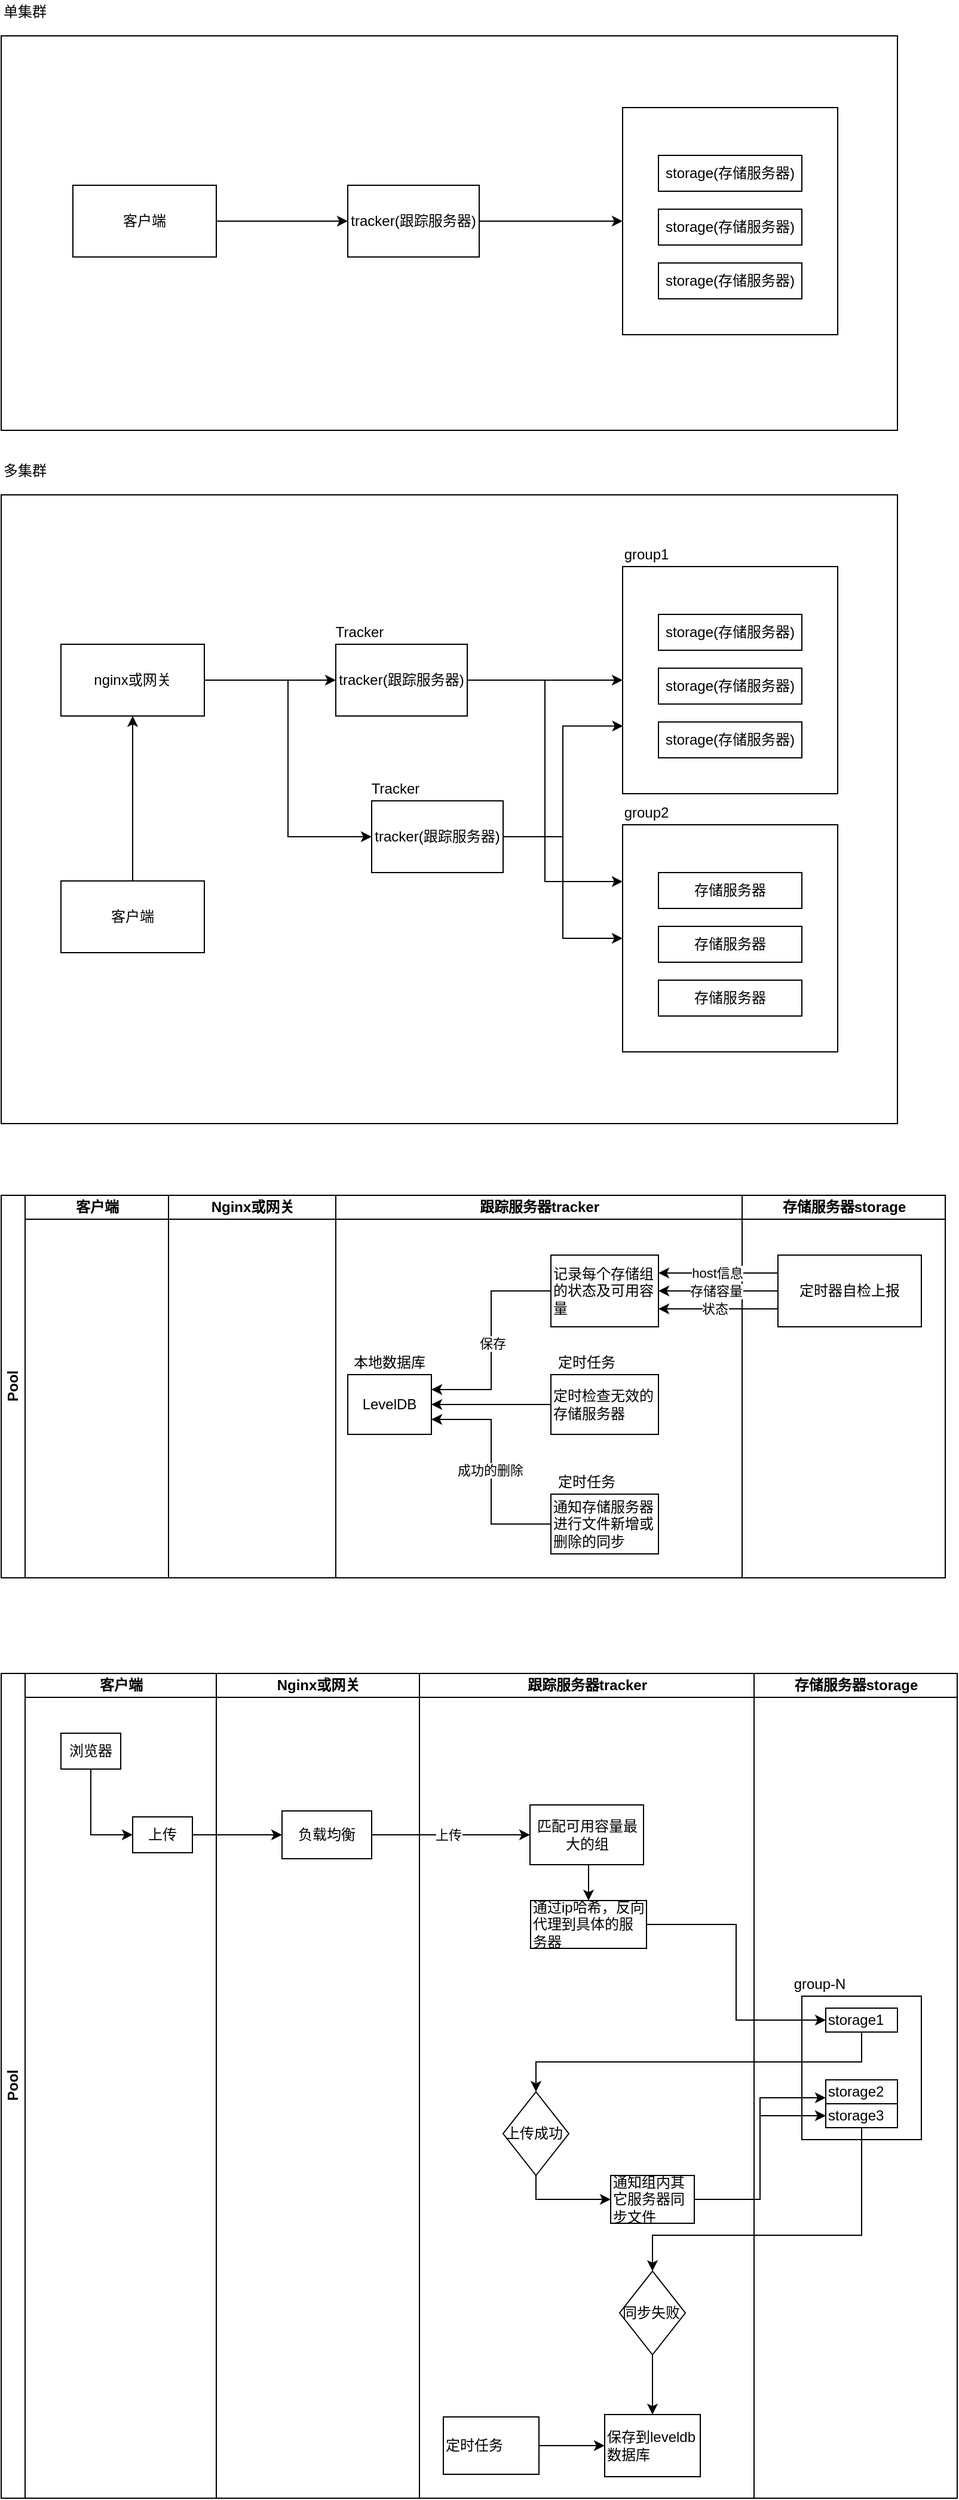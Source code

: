 <mxfile version="13.6.5">
    <diagram id="JqyGdGhe1eLm2ASxK4rB" name="Page-1">
        <mxGraphModel dx="1210" dy="1284" grid="1" gridSize="10" guides="1" tooltips="1" connect="1" arrows="1" fold="1" page="1" pageScale="1" pageWidth="1169" pageHeight="827" math="0" shadow="0">
            <root>
                <mxCell id="0"/>
                <mxCell id="1" parent="0"/>
                <mxCell id="12" value="" style="rounded=0;whiteSpace=wrap;html=1;" vertex="1" parent="1">
                    <mxGeometry x="120" y="60" width="750" height="330" as="geometry"/>
                </mxCell>
                <mxCell id="10" value="" style="rounded=0;whiteSpace=wrap;html=1;" vertex="1" parent="1">
                    <mxGeometry x="640" y="120" width="180" height="190" as="geometry"/>
                </mxCell>
                <mxCell id="11" style="edgeStyle=orthogonalEdgeStyle;rounded=0;orthogonalLoop=1;jettySize=auto;html=1;exitX=1;exitY=0.5;exitDx=0;exitDy=0;entryX=0;entryY=0.5;entryDx=0;entryDy=0;" edge="1" parent="1" source="2" target="10">
                    <mxGeometry relative="1" as="geometry"/>
                </mxCell>
                <mxCell id="2" value="tracker(跟踪服务器)" style="rounded=0;whiteSpace=wrap;html=1;" vertex="1" parent="1">
                    <mxGeometry x="410" y="185" width="110" height="60" as="geometry"/>
                </mxCell>
                <mxCell id="9" style="edgeStyle=orthogonalEdgeStyle;rounded=0;orthogonalLoop=1;jettySize=auto;html=1;exitX=1;exitY=0.5;exitDx=0;exitDy=0;entryX=0;entryY=0.5;entryDx=0;entryDy=0;" edge="1" parent="1" source="4" target="2">
                    <mxGeometry relative="1" as="geometry"/>
                </mxCell>
                <mxCell id="4" value="客户端" style="rounded=0;whiteSpace=wrap;html=1;" vertex="1" parent="1">
                    <mxGeometry x="180" y="185" width="120" height="60" as="geometry"/>
                </mxCell>
                <mxCell id="6" value="storage(存储服务器)" style="rounded=0;whiteSpace=wrap;html=1;" vertex="1" parent="1">
                    <mxGeometry x="670" y="160" width="120" height="30" as="geometry"/>
                </mxCell>
                <mxCell id="7" value="storage(存储服务器)" style="rounded=0;whiteSpace=wrap;html=1;" vertex="1" parent="1">
                    <mxGeometry x="670" y="205" width="120" height="30" as="geometry"/>
                </mxCell>
                <mxCell id="8" value="storage(存储服务器)" style="rounded=0;whiteSpace=wrap;html=1;" vertex="1" parent="1">
                    <mxGeometry x="670" y="250" width="120" height="30" as="geometry"/>
                </mxCell>
                <mxCell id="13" value="单集群" style="text;html=1;strokeColor=none;fillColor=none;align=center;verticalAlign=middle;whiteSpace=wrap;rounded=0;" vertex="1" parent="1">
                    <mxGeometry x="120" y="30" width="40" height="20" as="geometry"/>
                </mxCell>
                <mxCell id="14" value="" style="rounded=0;whiteSpace=wrap;html=1;" vertex="1" parent="1">
                    <mxGeometry x="120" y="444" width="750" height="526" as="geometry"/>
                </mxCell>
                <mxCell id="15" value="" style="rounded=0;whiteSpace=wrap;html=1;" vertex="1" parent="1">
                    <mxGeometry x="640" y="504" width="180" height="190" as="geometry"/>
                </mxCell>
                <mxCell id="16" style="edgeStyle=orthogonalEdgeStyle;rounded=0;orthogonalLoop=1;jettySize=auto;html=1;exitX=1;exitY=0.5;exitDx=0;exitDy=0;entryX=0;entryY=0.5;entryDx=0;entryDy=0;" edge="1" source="17" target="15" parent="1">
                    <mxGeometry relative="1" as="geometry"/>
                </mxCell>
                <mxCell id="35" style="edgeStyle=orthogonalEdgeStyle;rounded=0;orthogonalLoop=1;jettySize=auto;html=1;exitX=1;exitY=0.5;exitDx=0;exitDy=0;entryX=0;entryY=0.25;entryDx=0;entryDy=0;" edge="1" parent="1" source="17" target="24">
                    <mxGeometry relative="1" as="geometry"/>
                </mxCell>
                <mxCell id="17" value="tracker(跟踪服务器)" style="rounded=0;whiteSpace=wrap;html=1;" vertex="1" parent="1">
                    <mxGeometry x="400" y="569" width="110" height="60" as="geometry"/>
                </mxCell>
                <mxCell id="37" style="edgeStyle=orthogonalEdgeStyle;rounded=0;orthogonalLoop=1;jettySize=auto;html=1;exitX=1;exitY=0.5;exitDx=0;exitDy=0;entryX=0;entryY=0.5;entryDx=0;entryDy=0;" edge="1" parent="1" source="19" target="17">
                    <mxGeometry relative="1" as="geometry"/>
                </mxCell>
                <mxCell id="38" style="edgeStyle=orthogonalEdgeStyle;rounded=0;orthogonalLoop=1;jettySize=auto;html=1;exitX=1;exitY=0.5;exitDx=0;exitDy=0;entryX=0;entryY=0.5;entryDx=0;entryDy=0;" edge="1" parent="1" source="19" target="28">
                    <mxGeometry relative="1" as="geometry"/>
                </mxCell>
                <mxCell id="19" value="nginx或网关" style="rounded=0;whiteSpace=wrap;html=1;" vertex="1" parent="1">
                    <mxGeometry x="170" y="569" width="120" height="60" as="geometry"/>
                </mxCell>
                <mxCell id="20" value="storage(存储服务器)" style="rounded=0;whiteSpace=wrap;html=1;" vertex="1" parent="1">
                    <mxGeometry x="670" y="544" width="120" height="30" as="geometry"/>
                </mxCell>
                <mxCell id="21" value="storage(存储服务器)" style="rounded=0;whiteSpace=wrap;html=1;" vertex="1" parent="1">
                    <mxGeometry x="670" y="589" width="120" height="30" as="geometry"/>
                </mxCell>
                <mxCell id="22" value="storage(存储服务器)" style="rounded=0;whiteSpace=wrap;html=1;" vertex="1" parent="1">
                    <mxGeometry x="670" y="634" width="120" height="30" as="geometry"/>
                </mxCell>
                <mxCell id="23" value="多集群" style="text;html=1;strokeColor=none;fillColor=none;align=center;verticalAlign=middle;whiteSpace=wrap;rounded=0;" vertex="1" parent="1">
                    <mxGeometry x="120" y="414" width="40" height="20" as="geometry"/>
                </mxCell>
                <mxCell id="24" value="" style="rounded=0;whiteSpace=wrap;html=1;" vertex="1" parent="1">
                    <mxGeometry x="640" y="720" width="180" height="190" as="geometry"/>
                </mxCell>
                <mxCell id="25" value="存储服务器" style="rounded=0;whiteSpace=wrap;html=1;" vertex="1" parent="1">
                    <mxGeometry x="670" y="760" width="120" height="30" as="geometry"/>
                </mxCell>
                <mxCell id="26" value="存储服务器" style="rounded=0;whiteSpace=wrap;html=1;" vertex="1" parent="1">
                    <mxGeometry x="670" y="805" width="120" height="30" as="geometry"/>
                </mxCell>
                <mxCell id="27" value="存储服务器" style="rounded=0;whiteSpace=wrap;html=1;" vertex="1" parent="1">
                    <mxGeometry x="670" y="850" width="120" height="30" as="geometry"/>
                </mxCell>
                <mxCell id="33" style="edgeStyle=orthogonalEdgeStyle;rounded=0;orthogonalLoop=1;jettySize=auto;html=1;exitX=1;exitY=0.5;exitDx=0;exitDy=0;entryX=0;entryY=0.5;entryDx=0;entryDy=0;" edge="1" parent="1" source="28" target="24">
                    <mxGeometry relative="1" as="geometry"/>
                </mxCell>
                <mxCell id="36" style="edgeStyle=orthogonalEdgeStyle;rounded=0;orthogonalLoop=1;jettySize=auto;html=1;exitX=1;exitY=0.5;exitDx=0;exitDy=0;entryX=0.002;entryY=0.702;entryDx=0;entryDy=0;entryPerimeter=0;" edge="1" parent="1" source="28" target="15">
                    <mxGeometry relative="1" as="geometry"/>
                </mxCell>
                <mxCell id="28" value="tracker(跟踪服务器)" style="rounded=0;whiteSpace=wrap;html=1;" vertex="1" parent="1">
                    <mxGeometry x="430" y="700" width="110" height="60" as="geometry"/>
                </mxCell>
                <mxCell id="40" style="edgeStyle=orthogonalEdgeStyle;rounded=0;orthogonalLoop=1;jettySize=auto;html=1;exitX=0.5;exitY=0;exitDx=0;exitDy=0;entryX=0.5;entryY=1;entryDx=0;entryDy=0;" edge="1" parent="1" source="39" target="19">
                    <mxGeometry relative="1" as="geometry"/>
                </mxCell>
                <mxCell id="39" value="客户端" style="rounded=0;whiteSpace=wrap;html=1;" vertex="1" parent="1">
                    <mxGeometry x="170" y="767" width="120" height="60" as="geometry"/>
                </mxCell>
                <mxCell id="41" value="group1" style="text;html=1;strokeColor=none;fillColor=none;align=center;verticalAlign=middle;whiteSpace=wrap;rounded=0;" vertex="1" parent="1">
                    <mxGeometry x="640" y="484" width="40" height="20" as="geometry"/>
                </mxCell>
                <mxCell id="42" value="group2" style="text;html=1;strokeColor=none;fillColor=none;align=center;verticalAlign=middle;whiteSpace=wrap;rounded=0;" vertex="1" parent="1">
                    <mxGeometry x="640" y="700" width="40" height="20" as="geometry"/>
                </mxCell>
                <mxCell id="46" value="Tracker" style="text;html=1;strokeColor=none;fillColor=none;align=center;verticalAlign=middle;whiteSpace=wrap;rounded=0;" vertex="1" parent="1">
                    <mxGeometry x="400" y="549" width="40" height="20" as="geometry"/>
                </mxCell>
                <mxCell id="47" value="Tracker" style="text;html=1;strokeColor=none;fillColor=none;align=center;verticalAlign=middle;whiteSpace=wrap;rounded=0;" vertex="1" parent="1">
                    <mxGeometry x="430" y="680" width="40" height="20" as="geometry"/>
                </mxCell>
                <mxCell id="50" value="Pool" style="swimlane;html=1;childLayout=stackLayout;resizeParent=1;resizeParentMax=0;startSize=20;horizontal=0;horizontalStack=1;" vertex="1" parent="1">
                    <mxGeometry x="120" y="1030" width="790" height="320" as="geometry"/>
                </mxCell>
                <mxCell id="51" value="客户端" style="swimlane;html=1;startSize=20;" vertex="1" parent="50">
                    <mxGeometry x="20" width="120" height="320" as="geometry"/>
                </mxCell>
                <mxCell id="63" style="edgeStyle=orthogonalEdgeStyle;rounded=0;orthogonalLoop=1;jettySize=auto;html=1;exitX=0.5;exitY=1;exitDx=0;exitDy=0;entryX=0;entryY=0.5;entryDx=0;entryDy=0;" edge="1" parent="51" target="60">
                    <mxGeometry relative="1" as="geometry">
                        <mxPoint x="55" y="250" as="sourcePoint"/>
                    </mxGeometry>
                </mxCell>
                <mxCell id="64" style="edgeStyle=orthogonalEdgeStyle;rounded=0;orthogonalLoop=1;jettySize=auto;html=1;exitX=0.5;exitY=1;exitDx=0;exitDy=0;entryX=0;entryY=0.5;entryDx=0;entryDy=0;" edge="1" parent="51" target="61">
                    <mxGeometry relative="1" as="geometry">
                        <mxPoint x="55" y="250" as="sourcePoint"/>
                    </mxGeometry>
                </mxCell>
                <mxCell id="65" style="edgeStyle=orthogonalEdgeStyle;rounded=0;orthogonalLoop=1;jettySize=auto;html=1;exitX=0.5;exitY=1;exitDx=0;exitDy=0;entryX=0;entryY=0.5;entryDx=0;entryDy=0;" edge="1" parent="51" target="62">
                    <mxGeometry relative="1" as="geometry">
                        <mxPoint x="55" y="250" as="sourcePoint"/>
                    </mxGeometry>
                </mxCell>
                <mxCell id="52" value="Nginx或网关" style="swimlane;html=1;startSize=20;" vertex="1" parent="50">
                    <mxGeometry x="140" width="140" height="320" as="geometry"/>
                </mxCell>
                <mxCell id="53" value="跟踪服务器tracker" style="swimlane;html=1;startSize=20;" vertex="1" parent="50">
                    <mxGeometry x="280" width="340" height="320" as="geometry"/>
                </mxCell>
                <mxCell id="108" style="edgeStyle=orthogonalEdgeStyle;rounded=0;orthogonalLoop=1;jettySize=auto;html=1;exitX=0.5;exitY=1;exitDx=0;exitDy=0;entryX=0;entryY=0.5;entryDx=0;entryDy=0;" edge="1" parent="53" target="106">
                    <mxGeometry relative="1" as="geometry">
                        <mxPoint x="97.5" y="550" as="sourcePoint"/>
                    </mxGeometry>
                </mxCell>
                <mxCell id="159" value="本地数据库" style="text;html=1;strokeColor=none;fillColor=none;align=center;verticalAlign=middle;whiteSpace=wrap;rounded=0;" vertex="1" parent="53">
                    <mxGeometry x="10" y="130" width="70" height="20" as="geometry"/>
                </mxCell>
                <mxCell id="158" value="LevelDB" style="rounded=0;whiteSpace=wrap;html=1;align=center;" vertex="1" parent="53">
                    <mxGeometry x="10" y="150" width="70" height="50" as="geometry"/>
                </mxCell>
                <mxCell id="153" value="定时任务" style="text;html=1;strokeColor=none;fillColor=none;align=center;verticalAlign=middle;whiteSpace=wrap;rounded=0;" vertex="1" parent="53">
                    <mxGeometry x="180" y="130" width="60" height="20" as="geometry"/>
                </mxCell>
                <mxCell id="155" value="定时任务" style="text;html=1;strokeColor=none;fillColor=none;align=center;verticalAlign=middle;whiteSpace=wrap;rounded=0;" vertex="1" parent="53">
                    <mxGeometry x="180" y="230" width="60" height="20" as="geometry"/>
                </mxCell>
                <mxCell id="162" style="edgeStyle=orthogonalEdgeStyle;rounded=0;orthogonalLoop=1;jettySize=auto;html=1;exitX=0;exitY=0.5;exitDx=0;exitDy=0;entryX=1;entryY=0.75;entryDx=0;entryDy=0;" edge="1" parent="53" source="154" target="158">
                    <mxGeometry relative="1" as="geometry"/>
                </mxCell>
                <mxCell id="163" value="成功的删除" style="edgeLabel;html=1;align=center;verticalAlign=middle;resizable=0;points=[];" vertex="1" connectable="0" parent="162">
                    <mxGeometry x="0.018" y="1" relative="1" as="geometry">
                        <mxPoint as="offset"/>
                    </mxGeometry>
                </mxCell>
                <mxCell id="154" value="通知存储服务器进行文件新增或删除的同步" style="rounded=0;whiteSpace=wrap;html=1;align=left;" vertex="1" parent="53">
                    <mxGeometry x="180" y="250" width="90" height="50" as="geometry"/>
                </mxCell>
                <mxCell id="161" style="edgeStyle=orthogonalEdgeStyle;rounded=0;orthogonalLoop=1;jettySize=auto;html=1;exitX=0;exitY=0.5;exitDx=0;exitDy=0;entryX=1;entryY=0.5;entryDx=0;entryDy=0;" edge="1" parent="53" source="87" target="158">
                    <mxGeometry relative="1" as="geometry"/>
                </mxCell>
                <mxCell id="87" value="定时检查无效的存储服务器" style="rounded=0;whiteSpace=wrap;html=1;align=left;" vertex="1" parent="53">
                    <mxGeometry x="180" y="150" width="90" height="50" as="geometry"/>
                </mxCell>
                <mxCell id="160" style="edgeStyle=orthogonalEdgeStyle;rounded=0;orthogonalLoop=1;jettySize=auto;html=1;exitX=0;exitY=0.5;exitDx=0;exitDy=0;entryX=1;entryY=0.25;entryDx=0;entryDy=0;" edge="1" parent="53" source="72" target="158">
                    <mxGeometry relative="1" as="geometry"/>
                </mxCell>
                <mxCell id="164" value="保存" style="edgeLabel;html=1;align=center;verticalAlign=middle;resizable=0;points=[];" vertex="1" connectable="0" parent="160">
                    <mxGeometry x="0.038" y="1" relative="1" as="geometry">
                        <mxPoint y="-1" as="offset"/>
                    </mxGeometry>
                </mxCell>
                <mxCell id="72" value="记录每个存储组的状态及可用容量" style="rounded=0;whiteSpace=wrap;html=1;align=left;" vertex="1" parent="53">
                    <mxGeometry x="180" y="50" width="90" height="60" as="geometry"/>
                </mxCell>
                <mxCell id="54" value="存储服务器storage" style="swimlane;html=1;startSize=20;" vertex="1" parent="50">
                    <mxGeometry x="620" width="170" height="320" as="geometry"/>
                </mxCell>
                <mxCell id="73" value="定时器自检上报" style="rounded=0;whiteSpace=wrap;html=1;" vertex="1" parent="54">
                    <mxGeometry x="30" y="50" width="120" height="60" as="geometry"/>
                </mxCell>
                <mxCell id="67" style="edgeStyle=orthogonalEdgeStyle;rounded=0;orthogonalLoop=1;jettySize=auto;html=1;exitX=1;exitY=0.5;exitDx=0;exitDy=0;entryX=0;entryY=0.5;entryDx=0;entryDy=0;" edge="1" parent="50" target="66">
                    <mxGeometry relative="1" as="geometry">
                        <mxPoint x="160" y="305" as="sourcePoint"/>
                    </mxGeometry>
                </mxCell>
                <mxCell id="68" style="edgeStyle=orthogonalEdgeStyle;rounded=0;orthogonalLoop=1;jettySize=auto;html=1;exitX=1;exitY=0.5;exitDx=0;exitDy=0;entryX=0;entryY=0.5;entryDx=0;entryDy=0;" edge="1" parent="50" target="66">
                    <mxGeometry relative="1" as="geometry">
                        <mxPoint x="160" y="355" as="sourcePoint"/>
                    </mxGeometry>
                </mxCell>
                <mxCell id="69" style="edgeStyle=orthogonalEdgeStyle;rounded=0;orthogonalLoop=1;jettySize=auto;html=1;exitX=1;exitY=0.5;exitDx=0;exitDy=0;entryX=0;entryY=0.5;entryDx=0;entryDy=0;" edge="1" parent="50" target="66">
                    <mxGeometry relative="1" as="geometry">
                        <mxPoint x="160" y="405" as="sourcePoint"/>
                    </mxGeometry>
                </mxCell>
                <mxCell id="71" style="edgeStyle=orthogonalEdgeStyle;rounded=0;orthogonalLoop=1;jettySize=auto;html=1;exitX=1;exitY=0.5;exitDx=0;exitDy=0;entryX=0;entryY=0.5;entryDx=0;entryDy=0;" edge="1" parent="50" target="70">
                    <mxGeometry relative="1" as="geometry">
                        <mxPoint x="320" y="405" as="sourcePoint"/>
                    </mxGeometry>
                </mxCell>
                <mxCell id="80" value="上传" style="edgeLabel;html=1;align=center;verticalAlign=middle;resizable=0;points=[];" vertex="1" connectable="0" parent="71">
                    <mxGeometry x="-0.032" relative="1" as="geometry">
                        <mxPoint as="offset"/>
                    </mxGeometry>
                </mxCell>
                <mxCell id="74" style="edgeStyle=orthogonalEdgeStyle;rounded=0;orthogonalLoop=1;jettySize=auto;html=1;exitX=0;exitY=0.25;exitDx=0;exitDy=0;entryX=1;entryY=0.25;entryDx=0;entryDy=0;" edge="1" parent="50" source="73" target="72">
                    <mxGeometry relative="1" as="geometry"/>
                </mxCell>
                <mxCell id="77" value="host信息" style="edgeLabel;html=1;align=center;verticalAlign=middle;resizable=0;points=[];" vertex="1" connectable="0" parent="74">
                    <mxGeometry x="0.115" relative="1" as="geometry">
                        <mxPoint x="4.71" as="offset"/>
                    </mxGeometry>
                </mxCell>
                <mxCell id="75" style="edgeStyle=orthogonalEdgeStyle;rounded=0;orthogonalLoop=1;jettySize=auto;html=1;exitX=0;exitY=0.5;exitDx=0;exitDy=0;entryX=1;entryY=0.5;entryDx=0;entryDy=0;" edge="1" parent="50" source="73" target="72">
                    <mxGeometry relative="1" as="geometry"/>
                </mxCell>
                <mxCell id="78" value="存储容量" style="edgeLabel;html=1;align=center;verticalAlign=middle;resizable=0;points=[];" vertex="1" connectable="0" parent="75">
                    <mxGeometry x="0.291" y="-1" relative="1" as="geometry">
                        <mxPoint x="11.76" y="1" as="offset"/>
                    </mxGeometry>
                </mxCell>
                <mxCell id="76" style="edgeStyle=orthogonalEdgeStyle;rounded=0;orthogonalLoop=1;jettySize=auto;html=1;exitX=0;exitY=0.75;exitDx=0;exitDy=0;entryX=1;entryY=0.75;entryDx=0;entryDy=0;" edge="1" parent="50" source="73" target="72">
                    <mxGeometry relative="1" as="geometry"/>
                </mxCell>
                <mxCell id="79" value="状态" style="edgeLabel;html=1;align=center;verticalAlign=middle;resizable=0;points=[];" vertex="1" connectable="0" parent="76">
                    <mxGeometry x="0.056" relative="1" as="geometry">
                        <mxPoint as="offset"/>
                    </mxGeometry>
                </mxCell>
                <mxCell id="95" style="edgeStyle=orthogonalEdgeStyle;rounded=0;orthogonalLoop=1;jettySize=auto;html=1;exitX=1;exitY=0.5;exitDx=0;exitDy=0;entryX=0.5;entryY=0;entryDx=0;entryDy=0;" edge="1" parent="50" target="81">
                    <mxGeometry relative="1" as="geometry">
                        <mxPoint x="500" y="405" as="sourcePoint"/>
                    </mxGeometry>
                </mxCell>
                <mxCell id="98" style="edgeStyle=orthogonalEdgeStyle;rounded=0;orthogonalLoop=1;jettySize=auto;html=1;exitX=0;exitY=0.5;exitDx=0;exitDy=0;entryX=0.5;entryY=0;entryDx=0;entryDy=0;" edge="1" parent="50" source="81">
                    <mxGeometry relative="1" as="geometry">
                        <mxPoint x="447.5" y="480" as="targetPoint"/>
                    </mxGeometry>
                </mxCell>
                <mxCell id="107" style="edgeStyle=orthogonalEdgeStyle;rounded=0;orthogonalLoop=1;jettySize=auto;html=1;exitX=1;exitY=0.5;exitDx=0;exitDy=0;entryX=0.5;entryY=1;entryDx=0;entryDy=0;" edge="1" parent="50" source="106">
                    <mxGeometry relative="1" as="geometry">
                        <mxPoint x="720" y="469" as="targetPoint"/>
                    </mxGeometry>
                </mxCell>
                <mxCell id="110" value="Pool" style="swimlane;html=1;childLayout=stackLayout;resizeParent=1;resizeParentMax=0;startSize=20;horizontal=0;horizontalStack=1;" vertex="1" parent="1">
                    <mxGeometry x="120" y="1430" width="800" height="690" as="geometry"/>
                </mxCell>
                <mxCell id="111" value="客户端" style="swimlane;html=1;startSize=20;" vertex="1" parent="110">
                    <mxGeometry x="20" width="160" height="690" as="geometry"/>
                </mxCell>
                <mxCell id="112" style="edgeStyle=orthogonalEdgeStyle;rounded=0;orthogonalLoop=1;jettySize=auto;html=1;exitX=0.5;exitY=1;exitDx=0;exitDy=0;entryX=0;entryY=0.5;entryDx=0;entryDy=0;" edge="1" parent="111" source="115" target="116">
                    <mxGeometry relative="1" as="geometry"/>
                </mxCell>
                <mxCell id="115" value="浏览器" style="rounded=0;whiteSpace=wrap;html=1;" vertex="1" parent="111">
                    <mxGeometry x="30" y="50" width="50" height="30" as="geometry"/>
                </mxCell>
                <mxCell id="116" value="上传" style="rounded=0;whiteSpace=wrap;html=1;" vertex="1" parent="111">
                    <mxGeometry x="90" y="120" width="50" height="30" as="geometry"/>
                </mxCell>
                <mxCell id="119" value="Nginx或网关" style="swimlane;html=1;startSize=20;" vertex="1" parent="110">
                    <mxGeometry x="180" width="170" height="690" as="geometry"/>
                </mxCell>
                <mxCell id="120" value="负载均衡" style="rounded=0;whiteSpace=wrap;html=1;" vertex="1" parent="119">
                    <mxGeometry x="55" y="115" width="75" height="40" as="geometry"/>
                </mxCell>
                <mxCell id="121" value="跟踪服务器tracker" style="swimlane;html=1;startSize=20;" vertex="1" parent="110">
                    <mxGeometry x="350" width="280" height="690" as="geometry"/>
                </mxCell>
                <mxCell id="123" style="edgeStyle=orthogonalEdgeStyle;rounded=0;orthogonalLoop=1;jettySize=auto;html=1;exitX=0;exitY=0.5;exitDx=0;exitDy=0;entryX=0.5;entryY=0;entryDx=0;entryDy=0;" edge="1" parent="121" target="122">
                    <mxGeometry relative="1" as="geometry">
                        <Array as="points">
                            <mxPoint x="30" y="145"/>
                        </Array>
                        <mxPoint x="90" y="145" as="sourcePoint"/>
                    </mxGeometry>
                </mxCell>
                <mxCell id="124" style="edgeStyle=orthogonalEdgeStyle;rounded=0;orthogonalLoop=1;jettySize=auto;html=1;exitX=0.5;exitY=1;exitDx=0;exitDy=0;entryX=0;entryY=0.5;entryDx=0;entryDy=0;" edge="1" parent="121" source="128" target="130">
                    <mxGeometry relative="1" as="geometry"/>
                </mxCell>
                <mxCell id="166" style="edgeStyle=orthogonalEdgeStyle;rounded=0;orthogonalLoop=1;jettySize=auto;html=1;exitX=0.5;exitY=1;exitDx=0;exitDy=0;entryX=0.5;entryY=0;entryDx=0;entryDy=0;" edge="1" parent="121" source="127" target="165">
                    <mxGeometry relative="1" as="geometry"/>
                </mxCell>
                <mxCell id="184" value="定时任务" style="rounded=0;whiteSpace=wrap;html=1;align=left;" vertex="1" parent="121">
                    <mxGeometry x="20" y="622" width="80" height="48" as="geometry"/>
                </mxCell>
                <mxCell id="128" value="上传成功" style="rhombus;whiteSpace=wrap;html=1;align=left;" vertex="1" parent="121">
                    <mxGeometry x="70" y="350" width="55" height="70" as="geometry"/>
                </mxCell>
                <mxCell id="127" value="匹配可用容量最大的组" style="rounded=0;whiteSpace=wrap;html=1;" vertex="1" parent="121">
                    <mxGeometry x="92.5" y="110" width="95" height="50" as="geometry"/>
                </mxCell>
                <mxCell id="165" value="通过ip哈希，反向代理到具体的服务器" style="rounded=0;whiteSpace=wrap;html=1;align=left;" vertex="1" parent="121">
                    <mxGeometry x="93" y="190" width="97" height="40" as="geometry"/>
                </mxCell>
                <mxCell id="183" style="edgeStyle=orthogonalEdgeStyle;rounded=0;orthogonalLoop=1;jettySize=auto;html=1;exitX=0.5;exitY=1;exitDx=0;exitDy=0;entryX=0.5;entryY=0;entryDx=0;entryDy=0;" edge="1" parent="121" source="180" target="182">
                    <mxGeometry relative="1" as="geometry"/>
                </mxCell>
                <mxCell id="180" value="同步失败" style="rhombus;whiteSpace=wrap;html=1;align=left;" vertex="1" parent="121">
                    <mxGeometry x="167.5" y="500" width="55" height="70" as="geometry"/>
                </mxCell>
                <mxCell id="130" value="通知组内其它服务器同步文件" style="rounded=0;whiteSpace=wrap;html=1;align=left;" vertex="1" parent="121">
                    <mxGeometry x="160" y="420" width="70" height="40" as="geometry"/>
                </mxCell>
                <mxCell id="185" style="edgeStyle=orthogonalEdgeStyle;rounded=0;orthogonalLoop=1;jettySize=auto;html=1;exitX=1;exitY=0.5;exitDx=0;exitDy=0;entryX=0;entryY=0.5;entryDx=0;entryDy=0;" edge="1" parent="121" source="184" target="182">
                    <mxGeometry relative="1" as="geometry"/>
                </mxCell>
                <mxCell id="182" value="保存到leveldb数据库" style="rounded=0;whiteSpace=wrap;html=1;align=left;" vertex="1" parent="121">
                    <mxGeometry x="155" y="620" width="80" height="52" as="geometry"/>
                </mxCell>
                <mxCell id="134" style="edgeStyle=orthogonalEdgeStyle;rounded=0;orthogonalLoop=1;jettySize=auto;html=1;exitX=1;exitY=0.5;exitDx=0;exitDy=0;entryX=0;entryY=0.5;entryDx=0;entryDy=0;" edge="1" parent="110" source="116" target="120">
                    <mxGeometry relative="1" as="geometry"/>
                </mxCell>
                <mxCell id="137" style="edgeStyle=orthogonalEdgeStyle;rounded=0;orthogonalLoop=1;jettySize=auto;html=1;exitX=1;exitY=0.5;exitDx=0;exitDy=0;entryX=0;entryY=0.5;entryDx=0;entryDy=0;" edge="1" parent="110" source="120" target="127">
                    <mxGeometry relative="1" as="geometry"/>
                </mxCell>
                <mxCell id="138" value="上传" style="edgeLabel;html=1;align=center;verticalAlign=middle;resizable=0;points=[];" vertex="1" connectable="0" parent="137">
                    <mxGeometry x="-0.032" relative="1" as="geometry">
                        <mxPoint as="offset"/>
                    </mxGeometry>
                </mxCell>
                <mxCell id="139" style="edgeStyle=orthogonalEdgeStyle;rounded=0;orthogonalLoop=1;jettySize=auto;html=1;exitX=0;exitY=0.25;exitDx=0;exitDy=0;entryX=1;entryY=0.25;entryDx=0;entryDy=0;" edge="1" parent="110" source="132">
                    <mxGeometry relative="1" as="geometry">
                        <mxPoint x="530" y="65" as="targetPoint"/>
                    </mxGeometry>
                </mxCell>
                <mxCell id="140" value="host信息" style="edgeLabel;html=1;align=center;verticalAlign=middle;resizable=0;points=[];" vertex="1" connectable="0" parent="139">
                    <mxGeometry x="0.115" relative="1" as="geometry">
                        <mxPoint x="4.71" as="offset"/>
                    </mxGeometry>
                </mxCell>
                <mxCell id="141" style="edgeStyle=orthogonalEdgeStyle;rounded=0;orthogonalLoop=1;jettySize=auto;html=1;exitX=0;exitY=0.5;exitDx=0;exitDy=0;entryX=1;entryY=0.5;entryDx=0;entryDy=0;" edge="1" parent="110" source="132">
                    <mxGeometry relative="1" as="geometry">
                        <mxPoint x="530" y="80" as="targetPoint"/>
                    </mxGeometry>
                </mxCell>
                <mxCell id="142" value="存储容量" style="edgeLabel;html=1;align=center;verticalAlign=middle;resizable=0;points=[];" vertex="1" connectable="0" parent="141">
                    <mxGeometry x="0.291" y="-1" relative="1" as="geometry">
                        <mxPoint x="11.76" y="1" as="offset"/>
                    </mxGeometry>
                </mxCell>
                <mxCell id="143" style="edgeStyle=orthogonalEdgeStyle;rounded=0;orthogonalLoop=1;jettySize=auto;html=1;exitX=0;exitY=0.75;exitDx=0;exitDy=0;entryX=1;entryY=0.75;entryDx=0;entryDy=0;" edge="1" parent="110" source="132">
                    <mxGeometry relative="1" as="geometry">
                        <mxPoint x="530" y="95" as="targetPoint"/>
                    </mxGeometry>
                </mxCell>
                <mxCell id="144" value="状态" style="edgeLabel;html=1;align=center;verticalAlign=middle;resizable=0;points=[];" vertex="1" connectable="0" parent="143">
                    <mxGeometry x="0.056" relative="1" as="geometry">
                        <mxPoint as="offset"/>
                    </mxGeometry>
                </mxCell>
                <mxCell id="131" value="存储服务器storage" style="swimlane;html=1;startSize=20;" vertex="1" parent="110">
                    <mxGeometry x="630" width="170" height="690" as="geometry"/>
                </mxCell>
                <mxCell id="133" value="" style="rounded=0;whiteSpace=wrap;html=1;align=center;" vertex="1" parent="131">
                    <mxGeometry x="40" y="270" width="100" height="120" as="geometry"/>
                </mxCell>
                <mxCell id="169" value="storage1" style="rounded=0;whiteSpace=wrap;html=1;align=left;" vertex="1" parent="131">
                    <mxGeometry x="60" y="280" width="60" height="20" as="geometry"/>
                </mxCell>
                <mxCell id="168" value="group-N" style="text;html=1;strokeColor=none;fillColor=none;align=center;verticalAlign=middle;whiteSpace=wrap;rounded=0;" vertex="1" parent="131">
                    <mxGeometry x="30" y="250" width="50" height="20" as="geometry"/>
                </mxCell>
                <mxCell id="171" value="storage3" style="rounded=0;whiteSpace=wrap;html=1;align=left;" vertex="1" parent="131">
                    <mxGeometry x="60" y="360" width="60" height="20" as="geometry"/>
                </mxCell>
                <mxCell id="170" value="storage2" style="rounded=0;whiteSpace=wrap;html=1;align=left;" vertex="1" parent="131">
                    <mxGeometry x="60" y="340" width="60" height="20" as="geometry"/>
                </mxCell>
                <mxCell id="175" style="edgeStyle=orthogonalEdgeStyle;rounded=0;orthogonalLoop=1;jettySize=auto;html=1;exitX=1;exitY=0.5;exitDx=0;exitDy=0;entryX=0;entryY=0.5;entryDx=0;entryDy=0;" edge="1" parent="110" source="165" target="169">
                    <mxGeometry relative="1" as="geometry"/>
                </mxCell>
                <mxCell id="176" style="edgeStyle=orthogonalEdgeStyle;rounded=0;orthogonalLoop=1;jettySize=auto;html=1;exitX=0.5;exitY=1;exitDx=0;exitDy=0;entryX=0.5;entryY=0;entryDx=0;entryDy=0;" edge="1" parent="110" source="169" target="128">
                    <mxGeometry relative="1" as="geometry"/>
                </mxCell>
                <mxCell id="177" style="edgeStyle=orthogonalEdgeStyle;rounded=0;orthogonalLoop=1;jettySize=auto;html=1;exitX=1;exitY=0.5;exitDx=0;exitDy=0;entryX=0;entryY=0.75;entryDx=0;entryDy=0;" edge="1" parent="110" source="130" target="170">
                    <mxGeometry relative="1" as="geometry"/>
                </mxCell>
                <mxCell id="178" style="edgeStyle=orthogonalEdgeStyle;rounded=0;orthogonalLoop=1;jettySize=auto;html=1;exitX=1;exitY=0.5;exitDx=0;exitDy=0;entryX=0;entryY=0.5;entryDx=0;entryDy=0;" edge="1" parent="110" source="130" target="171">
                    <mxGeometry relative="1" as="geometry"/>
                </mxCell>
                <mxCell id="181" style="edgeStyle=orthogonalEdgeStyle;rounded=0;orthogonalLoop=1;jettySize=auto;html=1;exitX=0.5;exitY=1;exitDx=0;exitDy=0;" edge="1" parent="110" source="171" target="180">
                    <mxGeometry relative="1" as="geometry">
                        <Array as="points">
                            <mxPoint x="720" y="470"/>
                            <mxPoint x="545" y="470"/>
                        </Array>
                    </mxGeometry>
                </mxCell>
            </root>
        </mxGraphModel>
    </diagram>
</mxfile>